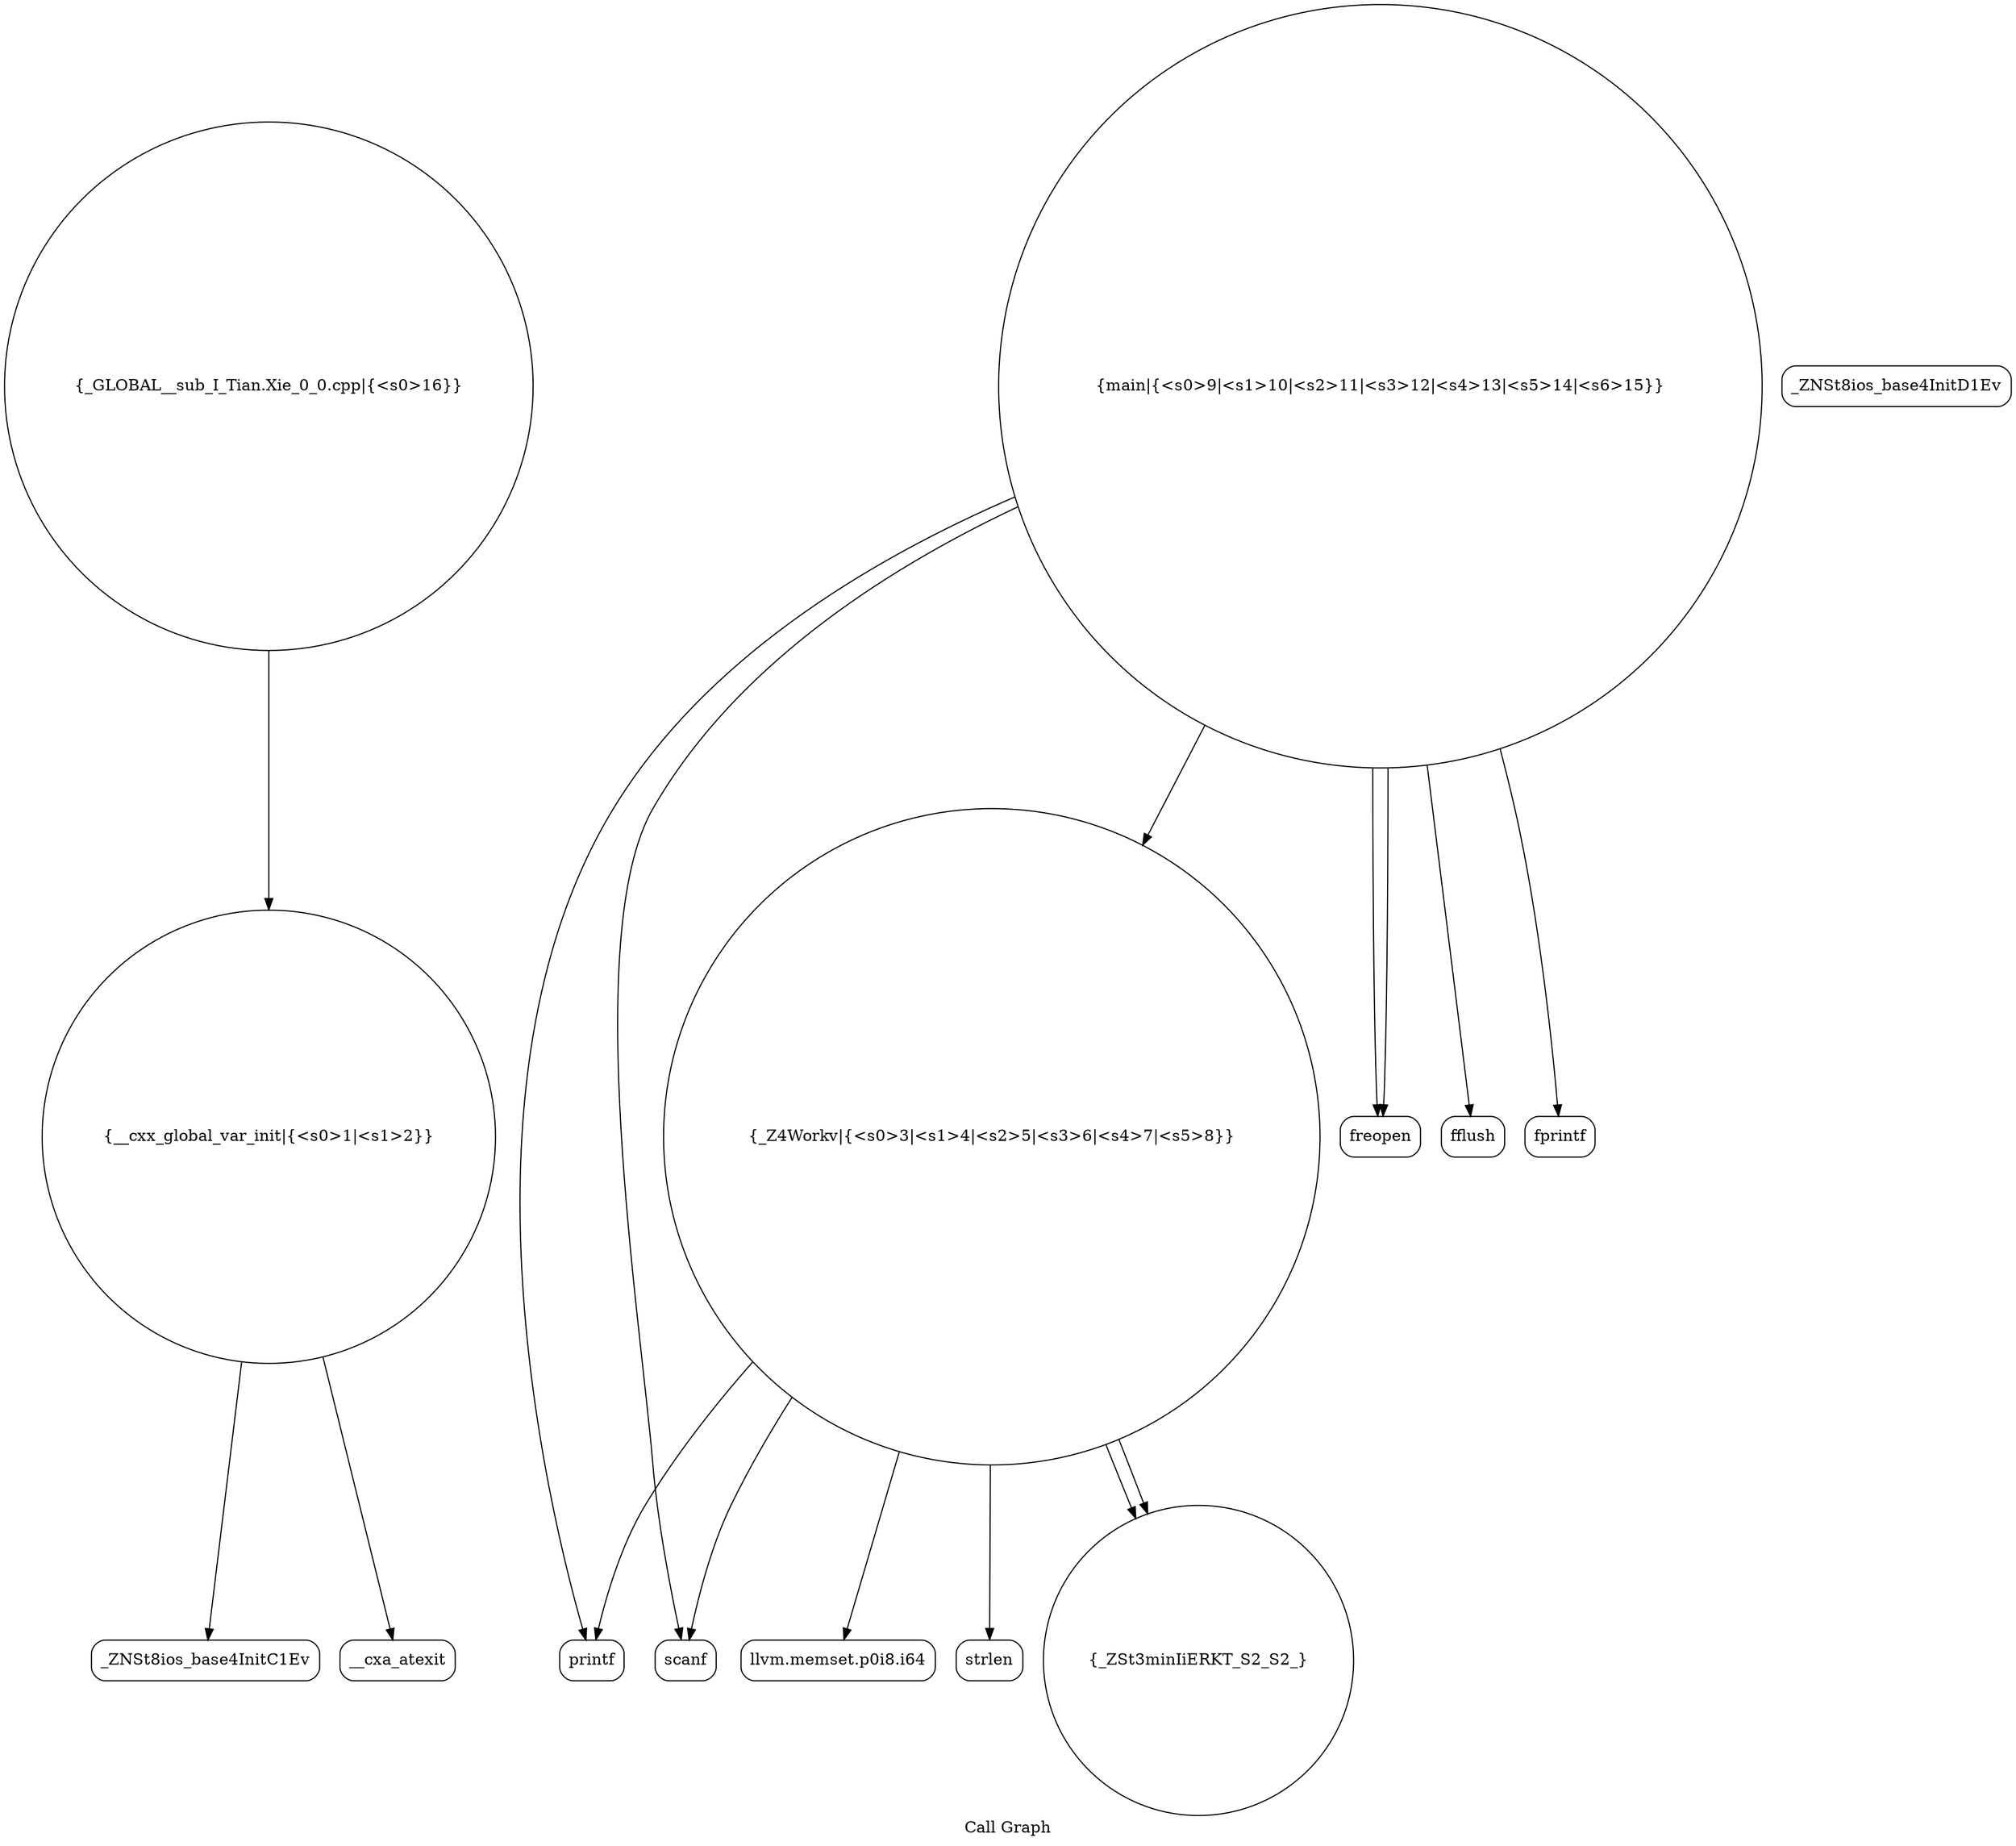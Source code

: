 digraph "Call Graph" {
	label="Call Graph";

	Node0x5583dea138b0 [shape=record,shape=circle,label="{__cxx_global_var_init|{<s0>1|<s1>2}}"];
	Node0x5583dea138b0:s0 -> Node0x5583dea13d40[color=black];
	Node0x5583dea138b0:s1 -> Node0x5583dea13e40[color=black];
	Node0x5583dea14040 [shape=record,shape=Mrecord,label="{llvm.memset.p0i8.i64}"];
	Node0x5583dea143c0 [shape=record,shape=circle,label="{_GLOBAL__sub_I_Tian.Xie_0_0.cpp|{<s0>16}}"];
	Node0x5583dea143c0:s0 -> Node0x5583dea138b0[color=black];
	Node0x5583dea13dc0 [shape=record,shape=Mrecord,label="{_ZNSt8ios_base4InitD1Ev}"];
	Node0x5583dea14140 [shape=record,shape=Mrecord,label="{printf}"];
	Node0x5583dea13ec0 [shape=record,shape=circle,label="{_Z4Workv|{<s0>3|<s1>4|<s2>5|<s3>6|<s4>7|<s5>8}}"];
	Node0x5583dea13ec0:s0 -> Node0x5583dea13f40[color=black];
	Node0x5583dea13ec0:s1 -> Node0x5583dea13fc0[color=black];
	Node0x5583dea13ec0:s2 -> Node0x5583dea14040[color=black];
	Node0x5583dea13ec0:s3 -> Node0x5583dea140c0[color=black];
	Node0x5583dea13ec0:s4 -> Node0x5583dea140c0[color=black];
	Node0x5583dea13ec0:s5 -> Node0x5583dea14140[color=black];
	Node0x5583dea14240 [shape=record,shape=Mrecord,label="{freopen}"];
	Node0x5583dea13fc0 [shape=record,shape=Mrecord,label="{strlen}"];
	Node0x5583dea14340 [shape=record,shape=Mrecord,label="{fflush}"];
	Node0x5583dea13d40 [shape=record,shape=Mrecord,label="{_ZNSt8ios_base4InitC1Ev}"];
	Node0x5583dea140c0 [shape=record,shape=circle,label="{_ZSt3minIiERKT_S2_S2_}"];
	Node0x5583dea13e40 [shape=record,shape=Mrecord,label="{__cxa_atexit}"];
	Node0x5583dea141c0 [shape=record,shape=circle,label="{main|{<s0>9|<s1>10|<s2>11|<s3>12|<s4>13|<s5>14|<s6>15}}"];
	Node0x5583dea141c0:s0 -> Node0x5583dea14240[color=black];
	Node0x5583dea141c0:s1 -> Node0x5583dea14240[color=black];
	Node0x5583dea141c0:s2 -> Node0x5583dea13f40[color=black];
	Node0x5583dea141c0:s3 -> Node0x5583dea14140[color=black];
	Node0x5583dea141c0:s4 -> Node0x5583dea142c0[color=black];
	Node0x5583dea141c0:s5 -> Node0x5583dea13ec0[color=black];
	Node0x5583dea141c0:s6 -> Node0x5583dea14340[color=black];
	Node0x5583dea13f40 [shape=record,shape=Mrecord,label="{scanf}"];
	Node0x5583dea142c0 [shape=record,shape=Mrecord,label="{fprintf}"];
}
